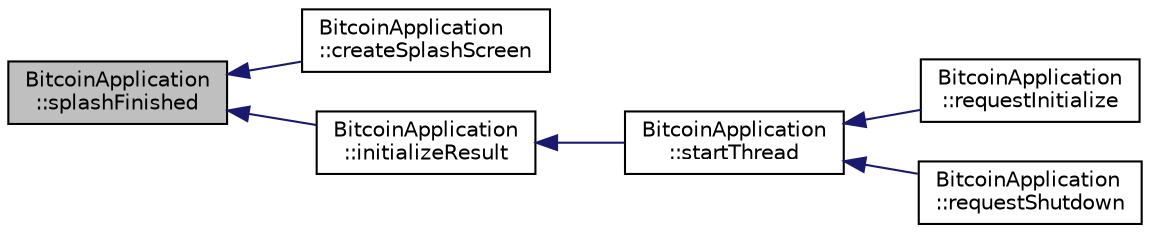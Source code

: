 digraph "BitcoinApplication::splashFinished"
{
  edge [fontname="Helvetica",fontsize="10",labelfontname="Helvetica",labelfontsize="10"];
  node [fontname="Helvetica",fontsize="10",shape=record];
  rankdir="LR";
  Node311 [label="BitcoinApplication\l::splashFinished",height=0.2,width=0.4,color="black", fillcolor="grey75", style="filled", fontcolor="black"];
  Node311 -> Node312 [dir="back",color="midnightblue",fontsize="10",style="solid",fontname="Helvetica"];
  Node312 [label="BitcoinApplication\l::createSplashScreen",height=0.2,width=0.4,color="black", fillcolor="white", style="filled",URL="$class_bitcoin_application.html#a30f9832445d8d59374d185eb1400ab59",tooltip="Create splash screen. "];
  Node311 -> Node313 [dir="back",color="midnightblue",fontsize="10",style="solid",fontname="Helvetica"];
  Node313 [label="BitcoinApplication\l::initializeResult",height=0.2,width=0.4,color="black", fillcolor="white", style="filled",URL="$class_bitcoin_application.html#aceb08b4063e4fb264cf11cf7f9edd969"];
  Node313 -> Node314 [dir="back",color="midnightblue",fontsize="10",style="solid",fontname="Helvetica"];
  Node314 [label="BitcoinApplication\l::startThread",height=0.2,width=0.4,color="black", fillcolor="white", style="filled",URL="$class_bitcoin_application.html#a61afce9356e452c53ad4c83f5ca19df8"];
  Node314 -> Node315 [dir="back",color="midnightblue",fontsize="10",style="solid",fontname="Helvetica"];
  Node315 [label="BitcoinApplication\l::requestInitialize",height=0.2,width=0.4,color="black", fillcolor="white", style="filled",URL="$class_bitcoin_application.html#ade19c44b87b00b6b19b433caf4c22ba6",tooltip="Request core initialization. "];
  Node314 -> Node316 [dir="back",color="midnightblue",fontsize="10",style="solid",fontname="Helvetica"];
  Node316 [label="BitcoinApplication\l::requestShutdown",height=0.2,width=0.4,color="black", fillcolor="white", style="filled",URL="$class_bitcoin_application.html#a37c560d4c04d14a6da151b82caf8888f",tooltip="Request core shutdown. "];
}
